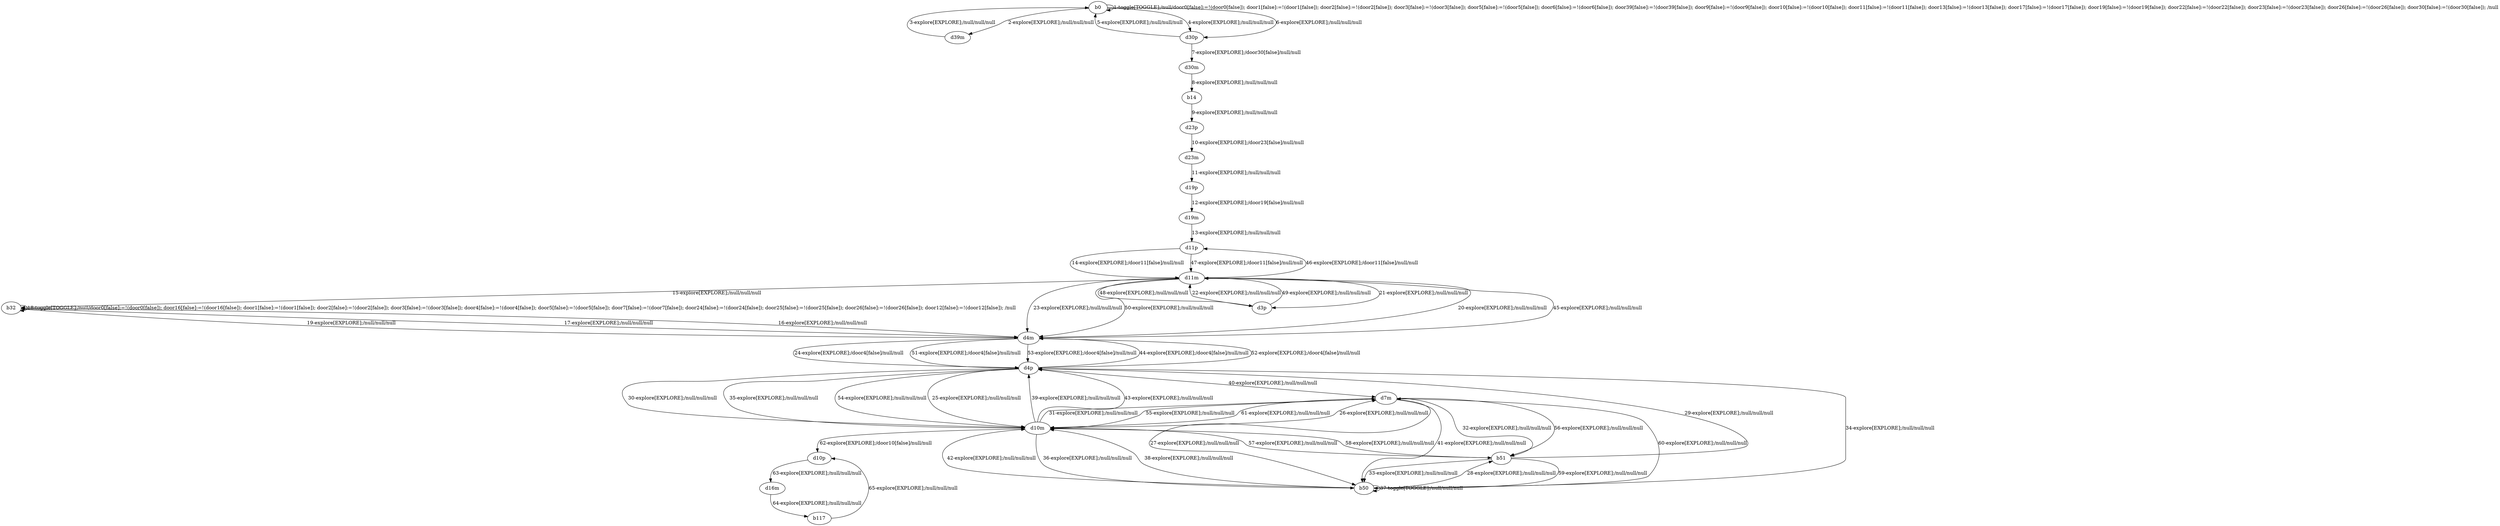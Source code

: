 # Total number of goals covered by this test: 1
# b117 --> d10p

digraph g {
"b0" -> "b0" [label = "1-toggle[TOGGLE];/null/door0[false]:=!(door0[false]); door1[false]:=!(door1[false]); door2[false]:=!(door2[false]); door3[false]:=!(door3[false]); door5[false]:=!(door5[false]); door6[false]:=!(door6[false]); door39[false]:=!(door39[false]); door9[false]:=!(door9[false]); door10[false]:=!(door10[false]); door11[false]:=!(door11[false]); door13[false]:=!(door13[false]); door17[false]:=!(door17[false]); door19[false]:=!(door19[false]); door22[false]:=!(door22[false]); door23[false]:=!(door23[false]); door26[false]:=!(door26[false]); door30[false]:=!(door30[false]); /null"];
"b0" -> "d39m" [label = "2-explore[EXPLORE];/null/null/null"];
"d39m" -> "b0" [label = "3-explore[EXPLORE];/null/null/null"];
"b0" -> "d30p" [label = "4-explore[EXPLORE];/null/null/null"];
"d30p" -> "b0" [label = "5-explore[EXPLORE];/null/null/null"];
"b0" -> "d30p" [label = "6-explore[EXPLORE];/null/null/null"];
"d30p" -> "d30m" [label = "7-explore[EXPLORE];/door30[false]/null/null"];
"d30m" -> "b14" [label = "8-explore[EXPLORE];/null/null/null"];
"b14" -> "d23p" [label = "9-explore[EXPLORE];/null/null/null"];
"d23p" -> "d23m" [label = "10-explore[EXPLORE];/door23[false]/null/null"];
"d23m" -> "d19p" [label = "11-explore[EXPLORE];/null/null/null"];
"d19p" -> "d19m" [label = "12-explore[EXPLORE];/door19[false]/null/null"];
"d19m" -> "d11p" [label = "13-explore[EXPLORE];/null/null/null"];
"d11p" -> "d11m" [label = "14-explore[EXPLORE];/door11[false]/null/null"];
"d11m" -> "b32" [label = "15-explore[EXPLORE];/null/null/null"];
"b32" -> "d4m" [label = "16-explore[EXPLORE];/null/null/null"];
"d4m" -> "b32" [label = "17-explore[EXPLORE];/null/null/null"];
"b32" -> "b32" [label = "18-toggle[TOGGLE];/null/door0[false]:=!(door0[false]); door16[false]:=!(door16[false]); door1[false]:=!(door1[false]); door2[false]:=!(door2[false]); door3[false]:=!(door3[false]); door4[false]:=!(door4[false]); door5[false]:=!(door5[false]); door7[false]:=!(door7[false]); door24[false]:=!(door24[false]); door25[false]:=!(door25[false]); door26[false]:=!(door26[false]); door12[false]:=!(door12[false]); /null"];
"b32" -> "d4m" [label = "19-explore[EXPLORE];/null/null/null"];
"d4m" -> "d11m" [label = "20-explore[EXPLORE];/null/null/null"];
"d11m" -> "d3p" [label = "21-explore[EXPLORE];/null/null/null"];
"d3p" -> "d11m" [label = "22-explore[EXPLORE];/null/null/null"];
"d11m" -> "d4m" [label = "23-explore[EXPLORE];/null/null/null"];
"d4m" -> "d4p" [label = "24-explore[EXPLORE];/door4[false]/null/null"];
"d4p" -> "d10m" [label = "25-explore[EXPLORE];/null/null/null"];
"d10m" -> "d7m" [label = "26-explore[EXPLORE];/null/null/null"];
"d7m" -> "b50" [label = "27-explore[EXPLORE];/null/null/null"];
"b50" -> "b51" [label = "28-explore[EXPLORE];/null/null/null"];
"b51" -> "d4p" [label = "29-explore[EXPLORE];/null/null/null"];
"d4p" -> "d10m" [label = "30-explore[EXPLORE];/null/null/null"];
"d10m" -> "d7m" [label = "31-explore[EXPLORE];/null/null/null"];
"d7m" -> "b51" [label = "32-explore[EXPLORE];/null/null/null"];
"b51" -> "b50" [label = "33-explore[EXPLORE];/null/null/null"];
"b50" -> "d4p" [label = "34-explore[EXPLORE];/null/null/null"];
"d4p" -> "d10m" [label = "35-explore[EXPLORE];/null/null/null"];
"d10m" -> "b50" [label = "36-explore[EXPLORE];/null/null/null"];
"b50" -> "b50" [label = "37-toggle[TOGGLE];/null/null/null"];
"b50" -> "d10m" [label = "38-explore[EXPLORE];/null/null/null"];
"d10m" -> "d4p" [label = "39-explore[EXPLORE];/null/null/null"];
"d4p" -> "d7m" [label = "40-explore[EXPLORE];/null/null/null"];
"d7m" -> "b50" [label = "41-explore[EXPLORE];/null/null/null"];
"b50" -> "d10m" [label = "42-explore[EXPLORE];/null/null/null"];
"d10m" -> "d4p" [label = "43-explore[EXPLORE];/null/null/null"];
"d4p" -> "d4m" [label = "44-explore[EXPLORE];/door4[false]/null/null"];
"d4m" -> "d11m" [label = "45-explore[EXPLORE];/null/null/null"];
"d11m" -> "d11p" [label = "46-explore[EXPLORE];/door11[false]/null/null"];
"d11p" -> "d11m" [label = "47-explore[EXPLORE];/door11[false]/null/null"];
"d11m" -> "d3p" [label = "48-explore[EXPLORE];/null/null/null"];
"d3p" -> "d11m" [label = "49-explore[EXPLORE];/null/null/null"];
"d11m" -> "d4m" [label = "50-explore[EXPLORE];/null/null/null"];
"d4m" -> "d4p" [label = "51-explore[EXPLORE];/door4[false]/null/null"];
"d4p" -> "d4m" [label = "52-explore[EXPLORE];/door4[false]/null/null"];
"d4m" -> "d4p" [label = "53-explore[EXPLORE];/door4[false]/null/null"];
"d4p" -> "d10m" [label = "54-explore[EXPLORE];/null/null/null"];
"d10m" -> "d7m" [label = "55-explore[EXPLORE];/null/null/null"];
"d7m" -> "b51" [label = "56-explore[EXPLORE];/null/null/null"];
"b51" -> "d10m" [label = "57-explore[EXPLORE];/null/null/null"];
"d10m" -> "b51" [label = "58-explore[EXPLORE];/null/null/null"];
"b51" -> "b50" [label = "59-explore[EXPLORE];/null/null/null"];
"b50" -> "d7m" [label = "60-explore[EXPLORE];/null/null/null"];
"d7m" -> "d10m" [label = "61-explore[EXPLORE];/null/null/null"];
"d10m" -> "d10p" [label = "62-explore[EXPLORE];/door10[false]/null/null"];
"d10p" -> "d16m" [label = "63-explore[EXPLORE];/null/null/null"];
"d16m" -> "b117" [label = "64-explore[EXPLORE];/null/null/null"];
"b117" -> "d10p" [label = "65-explore[EXPLORE];/null/null/null"];
}
